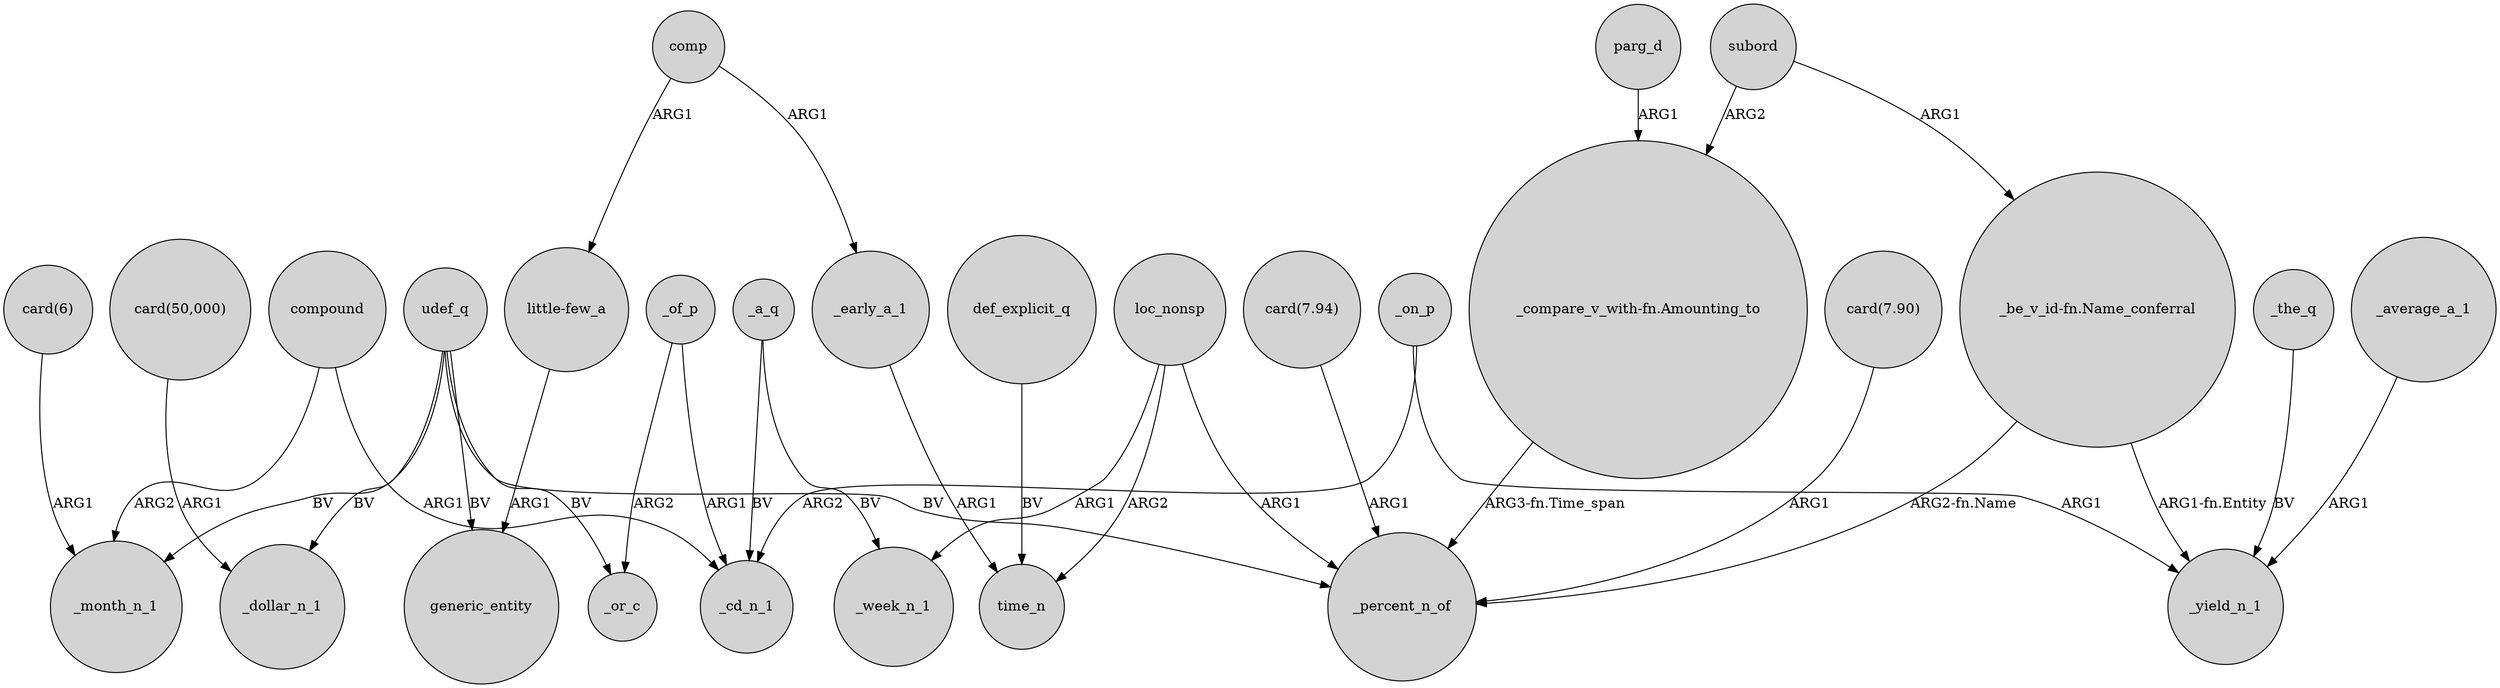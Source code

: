digraph {
	node [shape=circle style=filled]
	udef_q -> _month_n_1 [label=BV]
	_early_a_1 -> time_n [label=ARG1]
	"_compare_v_with-fn.Amounting_to" -> _percent_n_of [label="ARG3-fn.Time_span"]
	"_be_v_id-fn.Name_conferral" -> _percent_n_of [label="ARG2-fn.Name"]
	"card(7.90)" -> _percent_n_of [label=ARG1]
	_a_q -> _cd_n_1 [label=BV]
	comp -> _early_a_1 [label=ARG1]
	loc_nonsp -> _week_n_1 [label=ARG1]
	"little-few_a" -> generic_entity [label=ARG1]
	subord -> "_be_v_id-fn.Name_conferral" [label=ARG1]
	udef_q -> generic_entity [label=BV]
	udef_q -> _or_c [label=BV]
	"card(50,000)" -> _dollar_n_1 [label=ARG1]
	_of_p -> _cd_n_1 [label=ARG1]
	_on_p -> _yield_n_1 [label=ARG1]
	_the_q -> _yield_n_1 [label=BV]
	_a_q -> _week_n_1 [label=BV]
	_on_p -> _cd_n_1 [label=ARG2]
	udef_q -> _percent_n_of [label=BV]
	udef_q -> _dollar_n_1 [label=BV]
	"card(7.94)" -> _percent_n_of [label=ARG1]
	compound -> _cd_n_1 [label=ARG1]
	comp -> "little-few_a" [label=ARG1]
	"_be_v_id-fn.Name_conferral" -> _yield_n_1 [label="ARG1-fn.Entity"]
	def_explicit_q -> time_n [label=BV]
	_of_p -> _or_c [label=ARG2]
	loc_nonsp -> time_n [label=ARG2]
	subord -> "_compare_v_with-fn.Amounting_to" [label=ARG2]
	loc_nonsp -> _percent_n_of [label=ARG1]
	"card(6)" -> _month_n_1 [label=ARG1]
	parg_d -> "_compare_v_with-fn.Amounting_to" [label=ARG1]
	_average_a_1 -> _yield_n_1 [label=ARG1]
	compound -> _month_n_1 [label=ARG2]
}

